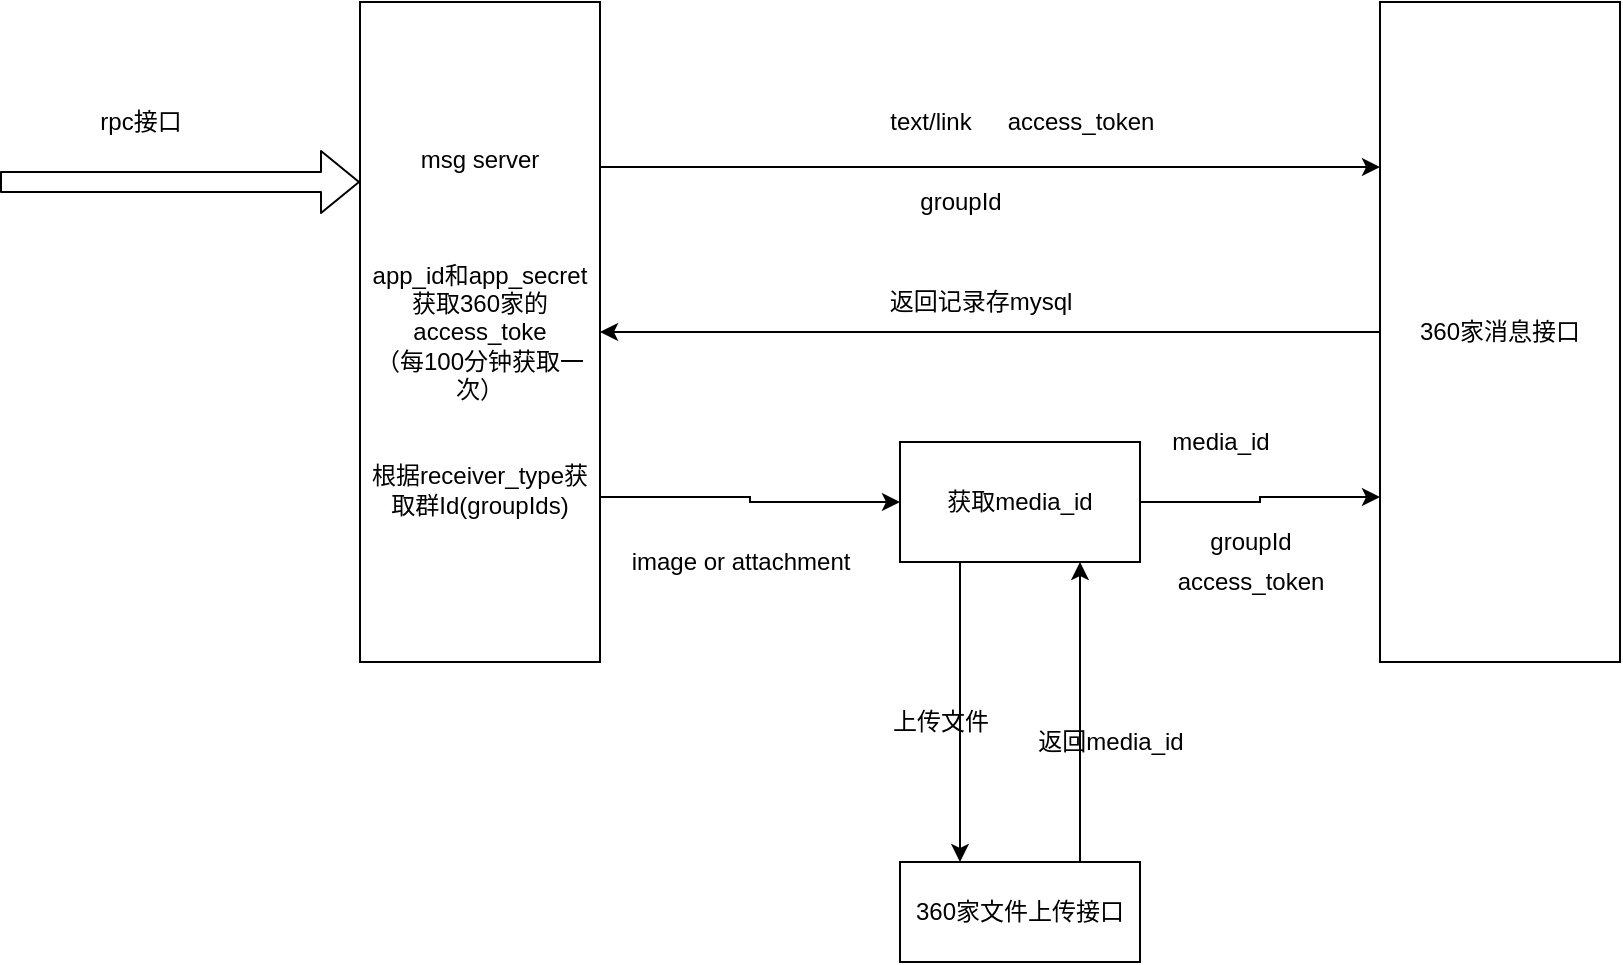 <mxfile version="14.2.5" type="github">
  <diagram id="P0bgTbS592tkZ1g3cKjc" name="第 1 页">
    <mxGraphModel dx="2253" dy="664" grid="1" gridSize="10" guides="1" tooltips="1" connect="1" arrows="1" fold="1" page="1" pageScale="1" pageWidth="827" pageHeight="1169" math="0" shadow="0">
      <root>
        <mxCell id="0" />
        <mxCell id="1" parent="0" />
        <mxCell id="GcinMiUCHSIhNDMRSMAf-1" value="" style="shape=flexArrow;endArrow=classic;html=1;" edge="1" parent="1">
          <mxGeometry width="50" height="50" relative="1" as="geometry">
            <mxPoint x="-20" y="100" as="sourcePoint" />
            <mxPoint x="160" y="100" as="targetPoint" />
          </mxGeometry>
        </mxCell>
        <mxCell id="GcinMiUCHSIhNDMRSMAf-2" value="rpc接口" style="text;html=1;align=center;verticalAlign=middle;resizable=0;points=[];autosize=1;" vertex="1" parent="1">
          <mxGeometry x="20" y="60" width="60" height="20" as="geometry" />
        </mxCell>
        <mxCell id="GcinMiUCHSIhNDMRSMAf-5" style="edgeStyle=orthogonalEdgeStyle;rounded=0;orthogonalLoop=1;jettySize=auto;html=1;exitX=1;exitY=0.25;exitDx=0;exitDy=0;entryX=0;entryY=0.25;entryDx=0;entryDy=0;" edge="1" parent="1" source="GcinMiUCHSIhNDMRSMAf-3" target="GcinMiUCHSIhNDMRSMAf-7">
          <mxGeometry relative="1" as="geometry">
            <mxPoint x="650" y="93" as="targetPoint" />
          </mxGeometry>
        </mxCell>
        <mxCell id="GcinMiUCHSIhNDMRSMAf-24" style="edgeStyle=orthogonalEdgeStyle;rounded=0;orthogonalLoop=1;jettySize=auto;html=1;exitX=1;exitY=0.75;exitDx=0;exitDy=0;entryX=0;entryY=0.5;entryDx=0;entryDy=0;" edge="1" parent="1" source="GcinMiUCHSIhNDMRSMAf-3" target="GcinMiUCHSIhNDMRSMAf-21">
          <mxGeometry relative="1" as="geometry">
            <mxPoint x="370" y="258" as="targetPoint" />
          </mxGeometry>
        </mxCell>
        <mxCell id="GcinMiUCHSIhNDMRSMAf-3" value="msg server&lt;br&gt;&lt;br&gt;&lt;br&gt;&lt;br&gt;app_id和app_secret获取360家的access_toke&lt;br&gt;（每100分钟获取一次）&lt;br&gt;&lt;br&gt;&lt;br&gt;根据receiver_type获取群Id(groupIds)" style="rounded=0;whiteSpace=wrap;html=1;" vertex="1" parent="1">
          <mxGeometry x="160" y="10" width="120" height="330" as="geometry" />
        </mxCell>
        <mxCell id="GcinMiUCHSIhNDMRSMAf-6" value="text/link" style="text;html=1;align=center;verticalAlign=middle;resizable=0;points=[];autosize=1;" vertex="1" parent="1">
          <mxGeometry x="415" y="60" width="60" height="20" as="geometry" />
        </mxCell>
        <mxCell id="GcinMiUCHSIhNDMRSMAf-36" style="edgeStyle=orthogonalEdgeStyle;rounded=0;orthogonalLoop=1;jettySize=auto;html=1;exitX=0;exitY=0.5;exitDx=0;exitDy=0;entryX=1;entryY=0.5;entryDx=0;entryDy=0;" edge="1" parent="1" source="GcinMiUCHSIhNDMRSMAf-7" target="GcinMiUCHSIhNDMRSMAf-3">
          <mxGeometry relative="1" as="geometry" />
        </mxCell>
        <mxCell id="GcinMiUCHSIhNDMRSMAf-7" value="360家消息接口" style="rounded=0;whiteSpace=wrap;html=1;" vertex="1" parent="1">
          <mxGeometry x="670" y="10" width="120" height="330" as="geometry" />
        </mxCell>
        <mxCell id="GcinMiUCHSIhNDMRSMAf-28" style="edgeStyle=orthogonalEdgeStyle;rounded=0;orthogonalLoop=1;jettySize=auto;html=1;exitX=0.75;exitY=0;exitDx=0;exitDy=0;entryX=0.75;entryY=1;entryDx=0;entryDy=0;" edge="1" parent="1" source="GcinMiUCHSIhNDMRSMAf-8" target="GcinMiUCHSIhNDMRSMAf-21">
          <mxGeometry relative="1" as="geometry" />
        </mxCell>
        <mxCell id="GcinMiUCHSIhNDMRSMAf-8" value="360家文件上传接口" style="rounded=0;whiteSpace=wrap;html=1;" vertex="1" parent="1">
          <mxGeometry x="430" y="440" width="120" height="50" as="geometry" />
        </mxCell>
        <mxCell id="GcinMiUCHSIhNDMRSMAf-16" value="access_token" style="text;html=1;align=center;verticalAlign=middle;resizable=0;points=[];autosize=1;" vertex="1" parent="1">
          <mxGeometry x="475" y="60" width="90" height="20" as="geometry" />
        </mxCell>
        <mxCell id="GcinMiUCHSIhNDMRSMAf-18" value="image or attachment" style="text;html=1;align=center;verticalAlign=middle;resizable=0;points=[];autosize=1;" vertex="1" parent="1">
          <mxGeometry x="290" y="280" width="120" height="20" as="geometry" />
        </mxCell>
        <mxCell id="GcinMiUCHSIhNDMRSMAf-25" style="edgeStyle=orthogonalEdgeStyle;rounded=0;orthogonalLoop=1;jettySize=auto;html=1;exitX=1;exitY=0.5;exitDx=0;exitDy=0;entryX=0;entryY=0.75;entryDx=0;entryDy=0;" edge="1" parent="1" source="GcinMiUCHSIhNDMRSMAf-21" target="GcinMiUCHSIhNDMRSMAf-7">
          <mxGeometry relative="1" as="geometry" />
        </mxCell>
        <mxCell id="GcinMiUCHSIhNDMRSMAf-26" style="edgeStyle=orthogonalEdgeStyle;rounded=0;orthogonalLoop=1;jettySize=auto;html=1;exitX=0.25;exitY=1;exitDx=0;exitDy=0;entryX=0.25;entryY=0;entryDx=0;entryDy=0;" edge="1" parent="1" source="GcinMiUCHSIhNDMRSMAf-21" target="GcinMiUCHSIhNDMRSMAf-8">
          <mxGeometry relative="1" as="geometry" />
        </mxCell>
        <mxCell id="GcinMiUCHSIhNDMRSMAf-21" value="获取media_id" style="rounded=0;whiteSpace=wrap;html=1;" vertex="1" parent="1">
          <mxGeometry x="430" y="230" width="120" height="60" as="geometry" />
        </mxCell>
        <mxCell id="GcinMiUCHSIhNDMRSMAf-27" value="上传文件" style="text;html=1;align=center;verticalAlign=middle;resizable=0;points=[];autosize=1;" vertex="1" parent="1">
          <mxGeometry x="420" y="360" width="60" height="20" as="geometry" />
        </mxCell>
        <mxCell id="GcinMiUCHSIhNDMRSMAf-29" value="返回media_id" style="text;html=1;align=center;verticalAlign=middle;resizable=0;points=[];autosize=1;" vertex="1" parent="1">
          <mxGeometry x="490" y="370" width="90" height="20" as="geometry" />
        </mxCell>
        <mxCell id="GcinMiUCHSIhNDMRSMAf-30" value="media_id" style="text;html=1;align=center;verticalAlign=middle;resizable=0;points=[];autosize=1;" vertex="1" parent="1">
          <mxGeometry x="560" y="220" width="60" height="20" as="geometry" />
        </mxCell>
        <mxCell id="GcinMiUCHSIhNDMRSMAf-33" value="access_token" style="text;html=1;align=center;verticalAlign=middle;resizable=0;points=[];autosize=1;" vertex="1" parent="1">
          <mxGeometry x="560" y="290" width="90" height="20" as="geometry" />
        </mxCell>
        <mxCell id="GcinMiUCHSIhNDMRSMAf-37" value="返回记录存mysql" style="text;html=1;align=center;verticalAlign=middle;resizable=0;points=[];autosize=1;" vertex="1" parent="1">
          <mxGeometry x="415" y="150" width="110" height="20" as="geometry" />
        </mxCell>
        <mxCell id="GcinMiUCHSIhNDMRSMAf-38" value="groupId&lt;br&gt;" style="text;html=1;align=center;verticalAlign=middle;resizable=0;points=[];autosize=1;" vertex="1" parent="1">
          <mxGeometry x="430" y="100" width="60" height="20" as="geometry" />
        </mxCell>
        <mxCell id="GcinMiUCHSIhNDMRSMAf-40" value="groupId" style="text;html=1;align=center;verticalAlign=middle;resizable=0;points=[];autosize=1;" vertex="1" parent="1">
          <mxGeometry x="575" y="270" width="60" height="20" as="geometry" />
        </mxCell>
      </root>
    </mxGraphModel>
  </diagram>
</mxfile>
